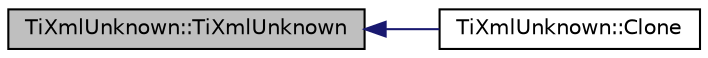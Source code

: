 digraph "TiXmlUnknown::TiXmlUnknown"
{
  edge [fontname="Helvetica",fontsize="10",labelfontname="Helvetica",labelfontsize="10"];
  node [fontname="Helvetica",fontsize="10",shape=record];
  rankdir="LR";
  Node1 [label="TiXmlUnknown::TiXmlUnknown",height=0.2,width=0.4,color="black", fillcolor="grey75", style="filled" fontcolor="black"];
  Node1 -> Node2 [dir="back",color="midnightblue",fontsize="10",style="solid",fontname="Helvetica"];
  Node2 [label="TiXmlUnknown::Clone",height=0.2,width=0.4,color="black", fillcolor="white", style="filled",URL="$class_ti_xml_unknown.html#a675c4b2684af35e4c7649b7fd5ae598d",tooltip="Creates a copy of this Unknown and returns it. "];
}
